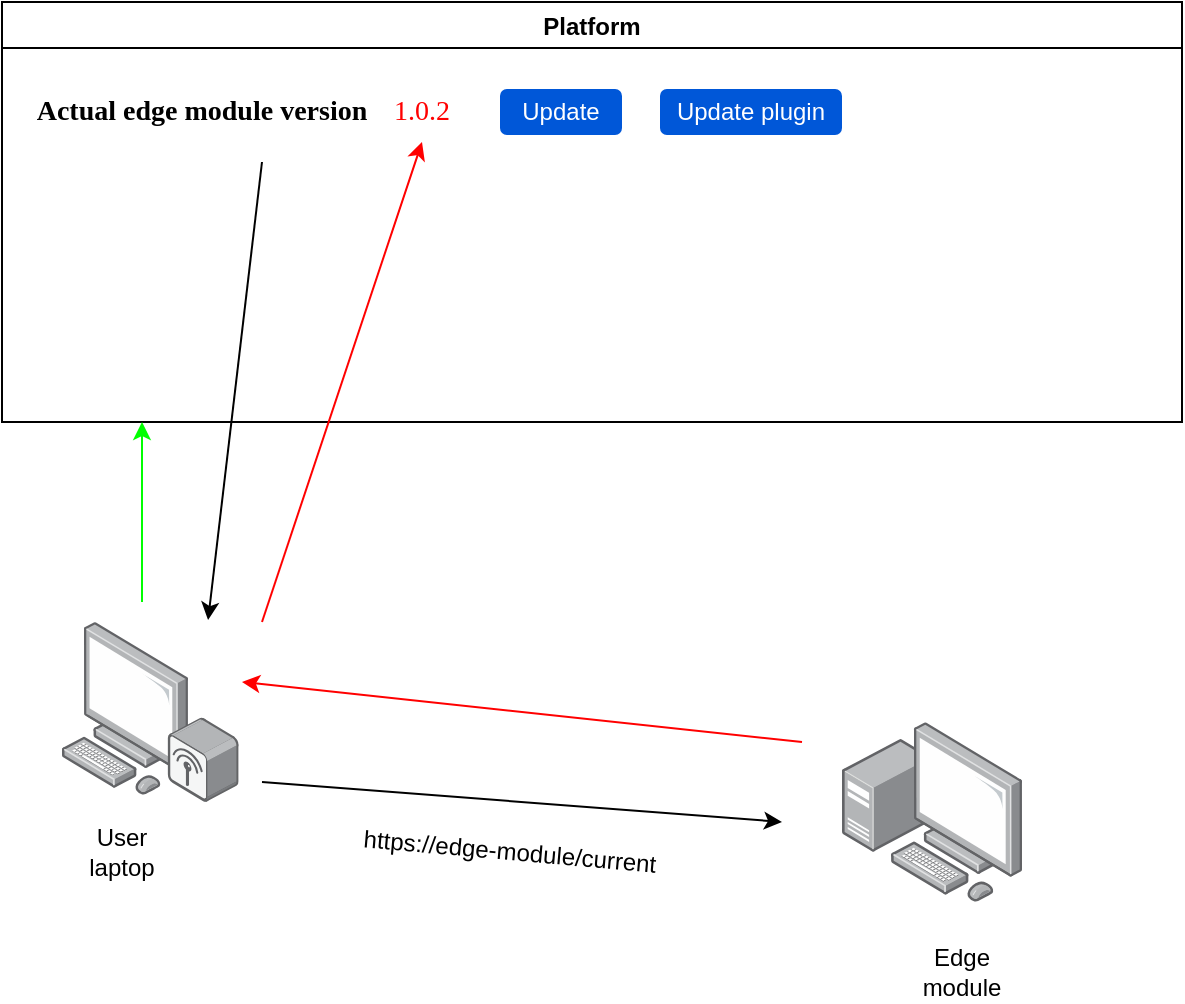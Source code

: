 <mxfile version="23.0.2" type="device" pages="4">
  <diagram name="Current" id="N0ejmbKmr9tKSVpGbkYn">
    <mxGraphModel dx="1434" dy="844" grid="1" gridSize="10" guides="1" tooltips="1" connect="1" arrows="1" fold="1" page="1" pageScale="1" pageWidth="827" pageHeight="1169" math="0" shadow="0">
      <root>
        <mxCell id="0" />
        <mxCell id="1" parent="0" />
        <mxCell id="FmiuR0aUevo5eEmyA2Dj-1" value="Platform" style="swimlane;" parent="1" vertex="1">
          <mxGeometry x="50" y="50" width="590" height="210" as="geometry" />
        </mxCell>
        <mxCell id="FmiuR0aUevo5eEmyA2Dj-3" value="&lt;font style=&quot;font-size: 14px;&quot; face=&quot;Times New Roman&quot;&gt;&lt;b&gt;Actual edge module version&lt;/b&gt;&lt;/font&gt;" style="text;html=1;strokeColor=none;fillColor=none;align=center;verticalAlign=middle;whiteSpace=wrap;rounded=0;" parent="FmiuR0aUevo5eEmyA2Dj-1" vertex="1">
          <mxGeometry x="10" y="40" width="180" height="30" as="geometry" />
        </mxCell>
        <mxCell id="FmiuR0aUevo5eEmyA2Dj-4" value="&lt;font color=&quot;#ff0000&quot; face=&quot;Times New Roman&quot; style=&quot;font-size: 14px;&quot;&gt;1.0.2&lt;/font&gt;" style="text;html=1;strokeColor=none;fillColor=none;align=center;verticalAlign=middle;whiteSpace=wrap;rounded=0;" parent="FmiuR0aUevo5eEmyA2Dj-1" vertex="1">
          <mxGeometry x="180" y="40" width="60" height="30" as="geometry" />
        </mxCell>
        <mxCell id="IVaixgnmeH6Vu6zaEPgB-2" value="Update" style="rounded=1;fillColor=#0057D8;strokeColor=none;html=1;whiteSpace=wrap;fontColor=#ffffff;align=center;verticalAlign=middle;fontStyle=0;fontSize=12;sketch=0;" parent="FmiuR0aUevo5eEmyA2Dj-1" vertex="1">
          <mxGeometry x="249" y="43.5" width="61" height="23" as="geometry" />
        </mxCell>
        <mxCell id="FmiuR0aUevo5eEmyA2Dj-5" value="" style="image;points=[];aspect=fixed;html=1;align=center;shadow=0;dashed=0;image=img/lib/allied_telesis/computer_and_terminals/Personal_Computer_Wireless.svg;" parent="1" vertex="1">
          <mxGeometry x="80" y="360" width="88.32" height="90" as="geometry" />
        </mxCell>
        <mxCell id="FmiuR0aUevo5eEmyA2Dj-6" value="User laptop" style="text;html=1;strokeColor=none;fillColor=none;align=center;verticalAlign=middle;whiteSpace=wrap;rounded=0;" parent="1" vertex="1">
          <mxGeometry x="80" y="460" width="60" height="30" as="geometry" />
        </mxCell>
        <mxCell id="FmiuR0aUevo5eEmyA2Dj-7" value="" style="endArrow=classic;html=1;rounded=0;strokeColor=#00FF00;" parent="1" edge="1">
          <mxGeometry width="50" height="50" relative="1" as="geometry">
            <mxPoint x="120" y="350" as="sourcePoint" />
            <mxPoint x="120" y="260" as="targetPoint" />
          </mxGeometry>
        </mxCell>
        <mxCell id="FmiuR0aUevo5eEmyA2Dj-8" value="" style="endArrow=classic;html=1;rounded=0;entryX=0.827;entryY=-0.011;entryDx=0;entryDy=0;entryPerimeter=0;fillColor=#FF0000;strokeColor=#000000;" parent="1" target="FmiuR0aUevo5eEmyA2Dj-5" edge="1">
          <mxGeometry width="50" height="50" relative="1" as="geometry">
            <mxPoint x="180" y="130" as="sourcePoint" />
            <mxPoint x="170" y="390" as="targetPoint" />
          </mxGeometry>
        </mxCell>
        <mxCell id="FmiuR0aUevo5eEmyA2Dj-9" value="" style="endArrow=classic;html=1;rounded=0;" parent="1" edge="1">
          <mxGeometry width="50" height="50" relative="1" as="geometry">
            <mxPoint x="180" y="440" as="sourcePoint" />
            <mxPoint x="440" y="460" as="targetPoint" />
          </mxGeometry>
        </mxCell>
        <mxCell id="FmiuR0aUevo5eEmyA2Dj-10" value="" style="image;points=[];aspect=fixed;html=1;align=center;shadow=0;dashed=0;image=img/lib/allied_telesis/computer_and_terminals/Personal_Computer_with_Server.svg;" parent="1" vertex="1">
          <mxGeometry x="470" y="410" width="90" height="90" as="geometry" />
        </mxCell>
        <mxCell id="FmiuR0aUevo5eEmyA2Dj-11" value="Edge module" style="text;html=1;strokeColor=none;fillColor=none;align=center;verticalAlign=middle;whiteSpace=wrap;rounded=0;" parent="1" vertex="1">
          <mxGeometry x="500" y="520" width="60" height="30" as="geometry" />
        </mxCell>
        <mxCell id="FmiuR0aUevo5eEmyA2Dj-12" value="" style="endArrow=classic;html=1;rounded=0;strokeColor=#FF0000;" parent="1" edge="1">
          <mxGeometry width="50" height="50" relative="1" as="geometry">
            <mxPoint x="450" y="420" as="sourcePoint" />
            <mxPoint x="170" y="390" as="targetPoint" />
          </mxGeometry>
        </mxCell>
        <mxCell id="FmiuR0aUevo5eEmyA2Dj-14" value="" style="endArrow=classic;html=1;rounded=0;entryX=0.5;entryY=1;entryDx=0;entryDy=0;strokeColor=#FF0000;" parent="1" target="FmiuR0aUevo5eEmyA2Dj-4" edge="1">
          <mxGeometry width="50" height="50" relative="1" as="geometry">
            <mxPoint x="180" y="360" as="sourcePoint" />
            <mxPoint x="230" y="310" as="targetPoint" />
          </mxGeometry>
        </mxCell>
        <mxCell id="FmiuR0aUevo5eEmyA2Dj-16" value="https://edge-module/current" style="text;html=1;strokeColor=none;fillColor=none;align=center;verticalAlign=middle;whiteSpace=wrap;rounded=0;rotation=5;" parent="1" vertex="1">
          <mxGeometry x="194" y="460" width="220" height="30" as="geometry" />
        </mxCell>
        <mxCell id="IVaixgnmeH6Vu6zaEPgB-1" value="Update plugin" style="rounded=1;fillColor=#0057D8;strokeColor=none;html=1;whiteSpace=wrap;fontColor=#ffffff;align=center;verticalAlign=middle;fontStyle=0;fontSize=12;sketch=0;" parent="1" vertex="1">
          <mxGeometry x="379" y="93.5" width="91" height="23" as="geometry" />
        </mxCell>
      </root>
    </mxGraphModel>
  </diagram>
  <diagram id="kPMm9D3qRm_3Ly8L5bvw" name="Update module">
    <mxGraphModel dx="1434" dy="878" grid="1" gridSize="10" guides="1" tooltips="1" connect="1" arrows="1" fold="1" page="1" pageScale="1" pageWidth="827" pageHeight="1169" math="0" shadow="0">
      <root>
        <mxCell id="0" />
        <mxCell id="1" parent="0" />
        <mxCell id="z9anLcdXG8-NbUGlv-f6-1" value="Platform" style="swimlane;" vertex="1" parent="1">
          <mxGeometry x="50" y="50" width="590" height="210" as="geometry" />
        </mxCell>
        <mxCell id="z9anLcdXG8-NbUGlv-f6-2" value="&lt;font style=&quot;font-size: 14px;&quot; face=&quot;Times New Roman&quot;&gt;&lt;b&gt;Actual edge module version&lt;/b&gt;&lt;/font&gt;" style="text;html=1;strokeColor=none;fillColor=none;align=center;verticalAlign=middle;whiteSpace=wrap;rounded=0;" vertex="1" parent="z9anLcdXG8-NbUGlv-f6-1">
          <mxGeometry x="10" y="40" width="180" height="30" as="geometry" />
        </mxCell>
        <mxCell id="z9anLcdXG8-NbUGlv-f6-3" value="&lt;font color=&quot;#ff0000&quot; face=&quot;Times New Roman&quot; style=&quot;font-size: 14px;&quot;&gt;1.0.2&lt;/font&gt;" style="text;html=1;strokeColor=none;fillColor=none;align=center;verticalAlign=middle;whiteSpace=wrap;rounded=0;" vertex="1" parent="z9anLcdXG8-NbUGlv-f6-1">
          <mxGeometry x="180" y="40" width="60" height="30" as="geometry" />
        </mxCell>
        <mxCell id="z9anLcdXG8-NbUGlv-f6-14" value="Update" style="rounded=1;fillColor=#0057D8;strokeColor=none;html=1;whiteSpace=wrap;fontColor=#ffffff;align=center;verticalAlign=middle;fontStyle=0;fontSize=12;sketch=0;" vertex="1" parent="z9anLcdXG8-NbUGlv-f6-1">
          <mxGeometry x="240" y="43.5" width="70" height="23" as="geometry" />
        </mxCell>
        <mxCell id="z9anLcdXG8-NbUGlv-f6-41" value="" style="endArrow=classic;html=1;rounded=0;" edge="1" parent="z9anLcdXG8-NbUGlv-f6-1">
          <mxGeometry width="50" height="50" relative="1" as="geometry">
            <mxPoint x="290" y="80" as="sourcePoint" />
            <mxPoint x="130" y="270" as="targetPoint" />
          </mxGeometry>
        </mxCell>
        <mxCell id="z9anLcdXG8-NbUGlv-f6-4" value="" style="image;points=[];aspect=fixed;html=1;align=center;shadow=0;dashed=0;image=img/lib/allied_telesis/computer_and_terminals/Personal_Computer_Wireless.svg;" vertex="1" parent="1">
          <mxGeometry x="90.84" y="801" width="88.32" height="90" as="geometry" />
        </mxCell>
        <mxCell id="z9anLcdXG8-NbUGlv-f6-5" value="User laptop" style="text;html=1;strokeColor=none;fillColor=none;align=center;verticalAlign=middle;whiteSpace=wrap;rounded=0;" vertex="1" parent="1">
          <mxGeometry x="105" y="911" width="60" height="30" as="geometry" />
        </mxCell>
        <mxCell id="z9anLcdXG8-NbUGlv-f6-9" value="" style="image;points=[];aspect=fixed;html=1;align=center;shadow=0;dashed=0;image=img/lib/allied_telesis/computer_and_terminals/Personal_Computer_with_Server.svg;" vertex="1" parent="1">
          <mxGeometry x="495" y="801" width="90" height="90" as="geometry" />
        </mxCell>
        <mxCell id="z9anLcdXG8-NbUGlv-f6-10" value="Edge module" style="text;html=1;strokeColor=none;fillColor=none;align=center;verticalAlign=middle;whiteSpace=wrap;rounded=0;" vertex="1" parent="1">
          <mxGeometry x="525" y="911" width="60" height="30" as="geometry" />
        </mxCell>
        <mxCell id="z9anLcdXG8-NbUGlv-f6-15" value="Platform" style="swimlane;" vertex="1" parent="1">
          <mxGeometry x="50" y="501" width="590" height="210" as="geometry" />
        </mxCell>
        <mxCell id="z9anLcdXG8-NbUGlv-f6-16" value="&lt;font style=&quot;font-size: 14px;&quot; face=&quot;Times New Roman&quot;&gt;&lt;b&gt;Actual edge module version&lt;/b&gt;&lt;/font&gt;" style="text;html=1;strokeColor=none;fillColor=none;align=center;verticalAlign=middle;whiteSpace=wrap;rounded=0;" vertex="1" parent="z9anLcdXG8-NbUGlv-f6-15">
          <mxGeometry x="10" y="40" width="180" height="30" as="geometry" />
        </mxCell>
        <mxCell id="z9anLcdXG8-NbUGlv-f6-17" value="&lt;font color=&quot;#ff0000&quot; face=&quot;Times New Roman&quot; style=&quot;font-size: 14px;&quot;&gt;1.0.2&lt;/font&gt;" style="text;html=1;strokeColor=none;fillColor=none;align=center;verticalAlign=middle;whiteSpace=wrap;rounded=0;" vertex="1" parent="z9anLcdXG8-NbUGlv-f6-15">
          <mxGeometry x="180" y="40" width="60" height="30" as="geometry" />
        </mxCell>
        <mxCell id="z9anLcdXG8-NbUGlv-f6-18" value="Update" style="rounded=1;fillColor=#5D9AD8;strokeColor=none;html=1;whiteSpace=wrap;fontColor=#ffffff;align=center;verticalAlign=middle;fontStyle=0;fontSize=12;sketch=0;" vertex="1" parent="z9anLcdXG8-NbUGlv-f6-15">
          <mxGeometry x="240" y="43.5" width="70" height="23" as="geometry" />
        </mxCell>
        <mxCell id="z9anLcdXG8-NbUGlv-f6-27" value="" style="html=1;shadow=0;dashed=0;shape=mxgraph.bootstrap.rrect;rSize=5;fillColor=#ffffff;strokeColor=#999999;" vertex="1" parent="z9anLcdXG8-NbUGlv-f6-15">
          <mxGeometry x="240" y="66.5" width="140" height="100" as="geometry" />
        </mxCell>
        <mxCell id="z9anLcdXG8-NbUGlv-f6-28" value="Latest (1.0.3)" style="fillColor=#0085FC;strokeColor=none;align=left;spacing=20;fontSize=14;fontColor=#ffffff;" vertex="1" parent="z9anLcdXG8-NbUGlv-f6-27">
          <mxGeometry width="140" height="30" relative="1" as="geometry">
            <mxPoint y="5" as="offset" />
          </mxGeometry>
        </mxCell>
        <mxCell id="z9anLcdXG8-NbUGlv-f6-29" value="1.0.2" style="fillColor=#FFFFFF;strokeColor=none;fontColor=#757E85;align=left;spacing=20;fontSize=14;sketch=0;" vertex="1" parent="z9anLcdXG8-NbUGlv-f6-27">
          <mxGeometry width="140" height="30" relative="1" as="geometry">
            <mxPoint y="35" as="offset" />
          </mxGeometry>
        </mxCell>
        <mxCell id="z9anLcdXG8-NbUGlv-f6-30" value="1.0.1" style="fillColor=none;strokeColor=none;align=left;spacing=20;fontSize=14;" vertex="1" parent="z9anLcdXG8-NbUGlv-f6-27">
          <mxGeometry width="140" height="30" relative="1" as="geometry">
            <mxPoint y="65" as="offset" />
          </mxGeometry>
        </mxCell>
        <mxCell id="pm7ADp41Jtylh09NEbMZ-2" value="Update plugin" style="rounded=1;fillColor=#0057D8;strokeColor=none;html=1;whiteSpace=wrap;fontColor=#ffffff;align=center;verticalAlign=middle;fontStyle=0;fontSize=12;sketch=0;" vertex="1" parent="z9anLcdXG8-NbUGlv-f6-15">
          <mxGeometry x="330" y="43.5" width="91" height="23" as="geometry" />
        </mxCell>
        <mxCell id="z9anLcdXG8-NbUGlv-f6-36" value="" style="image;points=[];aspect=fixed;html=1;align=center;shadow=0;dashed=0;image=img/lib/allied_telesis/computer_and_terminals/Personal_Computer_Wireless.svg;" vertex="1" parent="1">
          <mxGeometry x="80" y="300" width="88.32" height="90" as="geometry" />
        </mxCell>
        <mxCell id="z9anLcdXG8-NbUGlv-f6-37" value="User laptop" style="text;html=1;strokeColor=none;fillColor=none;align=center;verticalAlign=middle;whiteSpace=wrap;rounded=0;" vertex="1" parent="1">
          <mxGeometry x="94.16" y="410" width="60" height="30" as="geometry" />
        </mxCell>
        <mxCell id="z9anLcdXG8-NbUGlv-f6-38" value="" style="image;points=[];aspect=fixed;html=1;align=center;shadow=0;dashed=0;image=img/lib/allied_telesis/computer_and_terminals/Personal_Computer_with_Server.svg;" vertex="1" parent="1">
          <mxGeometry x="484.16" y="300" width="90" height="90" as="geometry" />
        </mxCell>
        <mxCell id="z9anLcdXG8-NbUGlv-f6-39" value="Edge module" style="text;html=1;strokeColor=none;fillColor=none;align=center;verticalAlign=middle;whiteSpace=wrap;rounded=0;" vertex="1" parent="1">
          <mxGeometry x="514.16" y="410" width="60" height="30" as="geometry" />
        </mxCell>
        <mxCell id="z9anLcdXG8-NbUGlv-f6-40" value="" style="endArrow=classic;html=1;rounded=0;" edge="1" parent="1">
          <mxGeometry width="50" height="50" relative="1" as="geometry">
            <mxPoint x="168.32" y="300" as="sourcePoint" />
            <mxPoint x="310" y="120" as="targetPoint" />
          </mxGeometry>
        </mxCell>
        <mxCell id="z9anLcdXG8-NbUGlv-f6-42" value="" style="endArrow=classic;html=1;rounded=0;" edge="1" parent="1">
          <mxGeometry width="50" height="50" relative="1" as="geometry">
            <mxPoint x="179.16" y="340" as="sourcePoint" />
            <mxPoint x="469.16" y="340" as="targetPoint" />
          </mxGeometry>
        </mxCell>
        <mxCell id="EQMPFcR7eUZTkTrIln8r-1" value="https://edge-module/listversions" style="text;html=1;strokeColor=none;fillColor=none;align=center;verticalAlign=middle;whiteSpace=wrap;rounded=0;rotation=0;" vertex="1" parent="1">
          <mxGeometry x="235" y="310" width="220" height="30" as="geometry" />
        </mxCell>
        <mxCell id="EQMPFcR7eUZTkTrIln8r-2" value="" style="endArrow=classic;html=1;rounded=0;strokeColor=#0000FF;" edge="1" parent="1">
          <mxGeometry width="50" height="50" relative="1" as="geometry">
            <mxPoint x="470" y="370" as="sourcePoint" />
            <mxPoint x="185" y="370" as="targetPoint" />
          </mxGeometry>
        </mxCell>
        <mxCell id="EQMPFcR7eUZTkTrIln8r-3" value="" style="endArrow=classic;html=1;rounded=0;strokeColor=#0000FF;entryX=0;entryY=1;entryDx=0;entryDy=0;" edge="1" parent="1" target="z9anLcdXG8-NbUGlv-f6-18">
          <mxGeometry width="50" height="50" relative="1" as="geometry">
            <mxPoint x="180" y="400" as="sourcePoint" />
            <mxPoint x="380" y="550" as="targetPoint" />
          </mxGeometry>
        </mxCell>
        <mxCell id="EQMPFcR7eUZTkTrIln8r-4" value="" style="endArrow=classic;html=1;rounded=0;entryX=0;entryY=0.5;entryDx=0;entryDy=0;" edge="1" parent="1" target="z9anLcdXG8-NbUGlv-f6-28">
          <mxGeometry width="50" height="50" relative="1" as="geometry">
            <mxPoint x="140" y="800" as="sourcePoint" />
            <mxPoint x="440" y="630" as="targetPoint" />
          </mxGeometry>
        </mxCell>
        <mxCell id="EQMPFcR7eUZTkTrIln8r-5" value="" style="endArrow=classic;html=1;rounded=0;" edge="1" parent="1" target="z9anLcdXG8-NbUGlv-f6-4">
          <mxGeometry width="50" height="50" relative="1" as="geometry">
            <mxPoint x="280" y="630" as="sourcePoint" />
            <mxPoint x="440" y="630" as="targetPoint" />
          </mxGeometry>
        </mxCell>
        <mxCell id="EQMPFcR7eUZTkTrIln8r-6" value="" style="endArrow=classic;html=1;rounded=0;" edge="1" parent="1">
          <mxGeometry width="50" height="50" relative="1" as="geometry">
            <mxPoint x="193.32" y="845.5" as="sourcePoint" />
            <mxPoint x="483.32" y="845.5" as="targetPoint" />
          </mxGeometry>
        </mxCell>
        <mxCell id="EQMPFcR7eUZTkTrIln8r-7" value="https://edge-module/update" style="text;html=1;strokeColor=none;fillColor=none;align=center;verticalAlign=middle;whiteSpace=wrap;rounded=0;rotation=0;" vertex="1" parent="1">
          <mxGeometry x="235" y="815.5" width="220" height="30" as="geometry" />
        </mxCell>
        <mxCell id="EQMPFcR7eUZTkTrIln8r-9" value="" style="endArrow=classic;html=1;rounded=0;" edge="1" parent="1">
          <mxGeometry width="50" height="50" relative="1" as="geometry">
            <mxPoint x="200" y="871" as="sourcePoint" />
            <mxPoint x="480" y="871" as="targetPoint" />
          </mxGeometry>
        </mxCell>
        <mxCell id="EQMPFcR7eUZTkTrIln8r-10" value="https://edge-module/update/1.0.1" style="text;html=1;strokeColor=none;fillColor=none;align=center;verticalAlign=middle;whiteSpace=wrap;rounded=0;rotation=0;" vertex="1" parent="1">
          <mxGeometry x="234" y="881" width="220" height="30" as="geometry" />
        </mxCell>
        <mxCell id="pm7ADp41Jtylh09NEbMZ-1" value="Update plugin" style="rounded=1;fillColor=#0057D8;strokeColor=none;html=1;whiteSpace=wrap;fontColor=#ffffff;align=center;verticalAlign=middle;fontStyle=0;fontSize=12;sketch=0;" vertex="1" parent="1">
          <mxGeometry x="379" y="93.5" width="91" height="23" as="geometry" />
        </mxCell>
      </root>
    </mxGraphModel>
  </diagram>
  <diagram name="Update plugin" id="zY9JcfXJQpHsqkgmuRJ3">
    <mxGraphModel dx="1434" dy="878" grid="1" gridSize="10" guides="1" tooltips="1" connect="1" arrows="1" fold="1" page="1" pageScale="1" pageWidth="827" pageHeight="1169" math="0" shadow="0">
      <root>
        <mxCell id="-j5uNoU2B_lZleQ7sITj-0" />
        <mxCell id="-j5uNoU2B_lZleQ7sITj-1" parent="-j5uNoU2B_lZleQ7sITj-0" />
        <mxCell id="-j5uNoU2B_lZleQ7sITj-2" value="Platform" style="swimlane;" vertex="1" parent="-j5uNoU2B_lZleQ7sITj-1">
          <mxGeometry x="50" y="50" width="590" height="210" as="geometry" />
        </mxCell>
        <mxCell id="-j5uNoU2B_lZleQ7sITj-3" value="&lt;font style=&quot;font-size: 14px;&quot; face=&quot;Times New Roman&quot;&gt;&lt;b&gt;Actual edge module version&lt;/b&gt;&lt;/font&gt;" style="text;html=1;strokeColor=none;fillColor=none;align=center;verticalAlign=middle;whiteSpace=wrap;rounded=0;" vertex="1" parent="-j5uNoU2B_lZleQ7sITj-2">
          <mxGeometry x="10" y="40" width="180" height="30" as="geometry" />
        </mxCell>
        <mxCell id="-j5uNoU2B_lZleQ7sITj-4" value="&lt;font color=&quot;#ff0000&quot; face=&quot;Times New Roman&quot; style=&quot;font-size: 14px;&quot;&gt;1.0.2&lt;/font&gt;" style="text;html=1;strokeColor=none;fillColor=none;align=center;verticalAlign=middle;whiteSpace=wrap;rounded=0;" vertex="1" parent="-j5uNoU2B_lZleQ7sITj-2">
          <mxGeometry x="180" y="40" width="60" height="30" as="geometry" />
        </mxCell>
        <mxCell id="-j5uNoU2B_lZleQ7sITj-5" value="Update" style="rounded=1;fillColor=#0057D8;strokeColor=none;html=1;whiteSpace=wrap;fontColor=#ffffff;align=center;verticalAlign=middle;fontStyle=0;fontSize=12;sketch=0;" vertex="1" parent="-j5uNoU2B_lZleQ7sITj-2">
          <mxGeometry x="240" y="43.5" width="70" height="23" as="geometry" />
        </mxCell>
        <mxCell id="-j5uNoU2B_lZleQ7sITj-6" value="" style="endArrow=classic;html=1;rounded=0;" edge="1" parent="-j5uNoU2B_lZleQ7sITj-2">
          <mxGeometry width="50" height="50" relative="1" as="geometry">
            <mxPoint x="390" y="80" as="sourcePoint" />
            <mxPoint x="130" y="270" as="targetPoint" />
          </mxGeometry>
        </mxCell>
        <mxCell id="_0PAUNvRuVWzBaWhgp6Y-0" value="Update plugin" style="rounded=1;fillColor=#0057D8;strokeColor=none;html=1;whiteSpace=wrap;fontColor=#ffffff;align=center;verticalAlign=middle;fontStyle=0;fontSize=12;sketch=0;" vertex="1" parent="-j5uNoU2B_lZleQ7sITj-2">
          <mxGeometry x="329" y="43.5" width="91" height="23" as="geometry" />
        </mxCell>
        <mxCell id="-j5uNoU2B_lZleQ7sITj-7" value="" style="image;points=[];aspect=fixed;html=1;align=center;shadow=0;dashed=0;image=img/lib/allied_telesis/computer_and_terminals/Personal_Computer_Wireless.svg;" vertex="1" parent="-j5uNoU2B_lZleQ7sITj-1">
          <mxGeometry x="90.84" y="801" width="88.32" height="90" as="geometry" />
        </mxCell>
        <mxCell id="-j5uNoU2B_lZleQ7sITj-8" value="User laptop" style="text;html=1;strokeColor=none;fillColor=none;align=center;verticalAlign=middle;whiteSpace=wrap;rounded=0;" vertex="1" parent="-j5uNoU2B_lZleQ7sITj-1">
          <mxGeometry x="105" y="911" width="60" height="30" as="geometry" />
        </mxCell>
        <mxCell id="-j5uNoU2B_lZleQ7sITj-9" value="" style="image;points=[];aspect=fixed;html=1;align=center;shadow=0;dashed=0;image=img/lib/allied_telesis/computer_and_terminals/Personal_Computer_with_Server.svg;" vertex="1" parent="-j5uNoU2B_lZleQ7sITj-1">
          <mxGeometry x="495" y="801" width="90" height="90" as="geometry" />
        </mxCell>
        <mxCell id="-j5uNoU2B_lZleQ7sITj-10" value="Edge module" style="text;html=1;strokeColor=none;fillColor=none;align=center;verticalAlign=middle;whiteSpace=wrap;rounded=0;" vertex="1" parent="-j5uNoU2B_lZleQ7sITj-1">
          <mxGeometry x="525" y="911" width="60" height="30" as="geometry" />
        </mxCell>
        <mxCell id="-j5uNoU2B_lZleQ7sITj-11" value="Platform" style="swimlane;" vertex="1" parent="-j5uNoU2B_lZleQ7sITj-1">
          <mxGeometry x="50" y="501" width="590" height="210" as="geometry" />
        </mxCell>
        <mxCell id="-j5uNoU2B_lZleQ7sITj-12" value="&lt;font style=&quot;font-size: 14px;&quot; face=&quot;Times New Roman&quot;&gt;&lt;b&gt;Actual edge module version&lt;/b&gt;&lt;/font&gt;" style="text;html=1;strokeColor=none;fillColor=none;align=center;verticalAlign=middle;whiteSpace=wrap;rounded=0;" vertex="1" parent="-j5uNoU2B_lZleQ7sITj-11">
          <mxGeometry x="10" y="40" width="180" height="30" as="geometry" />
        </mxCell>
        <mxCell id="-j5uNoU2B_lZleQ7sITj-13" value="&lt;font color=&quot;#ff0000&quot; face=&quot;Times New Roman&quot; style=&quot;font-size: 14px;&quot;&gt;1.0.2&lt;/font&gt;" style="text;html=1;strokeColor=none;fillColor=none;align=center;verticalAlign=middle;whiteSpace=wrap;rounded=0;" vertex="1" parent="-j5uNoU2B_lZleQ7sITj-11">
          <mxGeometry x="180" y="40" width="60" height="30" as="geometry" />
        </mxCell>
        <mxCell id="-j5uNoU2B_lZleQ7sITj-14" value="Update" style="rounded=1;fillColor=#0057D8;strokeColor=none;html=1;whiteSpace=wrap;fontColor=#ffffff;align=center;verticalAlign=middle;fontStyle=0;fontSize=12;sketch=0;" vertex="1" parent="-j5uNoU2B_lZleQ7sITj-11">
          <mxGeometry x="240" y="43.5" width="70" height="23" as="geometry" />
        </mxCell>
        <mxCell id="-j5uNoU2B_lZleQ7sITj-15" value="" style="html=1;shadow=0;dashed=0;shape=mxgraph.bootstrap.rrect;rSize=5;fillColor=#ffffff;strokeColor=#999999;" vertex="1" parent="-j5uNoU2B_lZleQ7sITj-11">
          <mxGeometry x="322" y="66.5" width="140" height="100" as="geometry" />
        </mxCell>
        <mxCell id="-j5uNoU2B_lZleQ7sITj-16" value="Test plugin" style="fillColor=#0085FC;strokeColor=none;align=left;spacing=20;fontSize=14;fontColor=#ffffff;" vertex="1" parent="-j5uNoU2B_lZleQ7sITj-15">
          <mxGeometry width="140" height="30" relative="1" as="geometry">
            <mxPoint y="5" as="offset" />
          </mxGeometry>
        </mxCell>
        <mxCell id="-j5uNoU2B_lZleQ7sITj-18" value="EDF plugin" style="fillColor=none;strokeColor=none;align=left;spacing=20;fontSize=14;" vertex="1" parent="-j5uNoU2B_lZleQ7sITj-15">
          <mxGeometry width="140" height="30" relative="1" as="geometry">
            <mxPoint y="65" as="offset" />
          </mxGeometry>
        </mxCell>
        <mxCell id="ytBiUZ0hHsX5z8XTCSbQ-1" value="MRI plugin" style="fillColor=none;strokeColor=none;align=left;spacing=20;fontSize=14;" vertex="1" parent="-j5uNoU2B_lZleQ7sITj-15">
          <mxGeometry y="35" width="140" height="30" as="geometry" />
        </mxCell>
        <mxCell id="ytBiUZ0hHsX5z8XTCSbQ-0" value="Update plugin" style="rounded=1;fillColor=#5D9AD8;strokeColor=none;html=1;whiteSpace=wrap;fontColor=#ffffff;align=center;verticalAlign=middle;fontStyle=0;fontSize=12;sketch=0;" vertex="1" parent="-j5uNoU2B_lZleQ7sITj-11">
          <mxGeometry x="320" y="43.5" width="91" height="23" as="geometry" />
        </mxCell>
        <mxCell id="-j5uNoU2B_lZleQ7sITj-19" value="" style="image;points=[];aspect=fixed;html=1;align=center;shadow=0;dashed=0;image=img/lib/allied_telesis/computer_and_terminals/Personal_Computer_Wireless.svg;" vertex="1" parent="-j5uNoU2B_lZleQ7sITj-1">
          <mxGeometry x="80" y="300" width="88.32" height="90" as="geometry" />
        </mxCell>
        <mxCell id="-j5uNoU2B_lZleQ7sITj-20" value="User laptop" style="text;html=1;strokeColor=none;fillColor=none;align=center;verticalAlign=middle;whiteSpace=wrap;rounded=0;" vertex="1" parent="-j5uNoU2B_lZleQ7sITj-1">
          <mxGeometry x="94.16" y="410" width="60" height="30" as="geometry" />
        </mxCell>
        <mxCell id="-j5uNoU2B_lZleQ7sITj-21" value="" style="image;points=[];aspect=fixed;html=1;align=center;shadow=0;dashed=0;image=img/lib/allied_telesis/computer_and_terminals/Personal_Computer_with_Server.svg;" vertex="1" parent="-j5uNoU2B_lZleQ7sITj-1">
          <mxGeometry x="484.16" y="300" width="90" height="90" as="geometry" />
        </mxCell>
        <mxCell id="-j5uNoU2B_lZleQ7sITj-22" value="Edge module" style="text;html=1;strokeColor=none;fillColor=none;align=center;verticalAlign=middle;whiteSpace=wrap;rounded=0;" vertex="1" parent="-j5uNoU2B_lZleQ7sITj-1">
          <mxGeometry x="514.16" y="410" width="60" height="30" as="geometry" />
        </mxCell>
        <mxCell id="-j5uNoU2B_lZleQ7sITj-23" value="" style="endArrow=classic;html=1;rounded=0;" edge="1" parent="-j5uNoU2B_lZleQ7sITj-1">
          <mxGeometry width="50" height="50" relative="1" as="geometry">
            <mxPoint x="168.32" y="300" as="sourcePoint" />
            <mxPoint x="400" y="130" as="targetPoint" />
          </mxGeometry>
        </mxCell>
        <mxCell id="-j5uNoU2B_lZleQ7sITj-24" value="" style="endArrow=classic;html=1;rounded=0;" edge="1" parent="-j5uNoU2B_lZleQ7sITj-1">
          <mxGeometry width="50" height="50" relative="1" as="geometry">
            <mxPoint x="179.16" y="340" as="sourcePoint" />
            <mxPoint x="469.16" y="340" as="targetPoint" />
          </mxGeometry>
        </mxCell>
        <mxCell id="-j5uNoU2B_lZleQ7sITj-25" value="https://edge-module/plugins" style="text;html=1;strokeColor=none;fillColor=none;align=center;verticalAlign=middle;whiteSpace=wrap;rounded=0;rotation=0;" vertex="1" parent="-j5uNoU2B_lZleQ7sITj-1">
          <mxGeometry x="235" y="310" width="220" height="30" as="geometry" />
        </mxCell>
        <mxCell id="-j5uNoU2B_lZleQ7sITj-26" value="" style="endArrow=classic;html=1;rounded=0;strokeColor=#0000FF;" edge="1" parent="-j5uNoU2B_lZleQ7sITj-1">
          <mxGeometry width="50" height="50" relative="1" as="geometry">
            <mxPoint x="470" y="370" as="sourcePoint" />
            <mxPoint x="185" y="370" as="targetPoint" />
          </mxGeometry>
        </mxCell>
        <mxCell id="-j5uNoU2B_lZleQ7sITj-27" value="" style="endArrow=classic;html=1;rounded=0;strokeColor=#0000FF;entryX=0;entryY=0;entryDx=0;entryDy=0;" edge="1" parent="-j5uNoU2B_lZleQ7sITj-1" target="-j5uNoU2B_lZleQ7sITj-16">
          <mxGeometry width="50" height="50" relative="1" as="geometry">
            <mxPoint x="180" y="400" as="sourcePoint" />
            <mxPoint x="380" y="550" as="targetPoint" />
          </mxGeometry>
        </mxCell>
        <mxCell id="-j5uNoU2B_lZleQ7sITj-28" value="" style="endArrow=classic;html=1;rounded=0;entryX=0;entryY=0.5;entryDx=0;entryDy=0;" edge="1" parent="-j5uNoU2B_lZleQ7sITj-1" target="-j5uNoU2B_lZleQ7sITj-16">
          <mxGeometry width="50" height="50" relative="1" as="geometry">
            <mxPoint x="140" y="800" as="sourcePoint" />
            <mxPoint x="440" y="630" as="targetPoint" />
          </mxGeometry>
        </mxCell>
        <mxCell id="-j5uNoU2B_lZleQ7sITj-29" value="" style="endArrow=classic;html=1;rounded=0;" edge="1" parent="-j5uNoU2B_lZleQ7sITj-1" target="-j5uNoU2B_lZleQ7sITj-7">
          <mxGeometry width="50" height="50" relative="1" as="geometry">
            <mxPoint x="350" y="670" as="sourcePoint" />
            <mxPoint x="440" y="630" as="targetPoint" />
          </mxGeometry>
        </mxCell>
        <mxCell id="-j5uNoU2B_lZleQ7sITj-30" value="" style="endArrow=classic;html=1;rounded=0;" edge="1" parent="-j5uNoU2B_lZleQ7sITj-1">
          <mxGeometry width="50" height="50" relative="1" as="geometry">
            <mxPoint x="193.32" y="845.5" as="sourcePoint" />
            <mxPoint x="483.32" y="845.5" as="targetPoint" />
          </mxGeometry>
        </mxCell>
        <mxCell id="-j5uNoU2B_lZleQ7sITj-31" value="https://edge-module/updateplugin/testplugin" style="text;html=1;strokeColor=none;fillColor=none;align=center;verticalAlign=middle;whiteSpace=wrap;rounded=0;rotation=0;" vertex="1" parent="-j5uNoU2B_lZleQ7sITj-1">
          <mxGeometry x="235" y="815.5" width="235" height="30" as="geometry" />
        </mxCell>
      </root>
    </mxGraphModel>
  </diagram>
  <diagram id="-DKhF2ob3WNv7TcGlJHd" name="Pagina-4">
    <mxGraphModel dx="2261" dy="844" grid="1" gridSize="10" guides="1" tooltips="1" connect="1" arrows="1" fold="1" page="1" pageScale="1" pageWidth="827" pageHeight="1169" math="0" shadow="0">
      <root>
        <mxCell id="0" />
        <mxCell id="1" parent="0" />
        <mxCell id="SXAzHjsnaT3QSdxms3eh-39" style="edgeStyle=orthogonalEdgeStyle;rounded=0;orthogonalLoop=1;jettySize=auto;html=1;exitX=0.5;exitY=1;exitDx=0;exitDy=0;" parent="1" source="SXAzHjsnaT3QSdxms3eh-1" target="SXAzHjsnaT3QSdxms3eh-38" edge="1">
          <mxGeometry relative="1" as="geometry" />
        </mxCell>
        <mxCell id="SXAzHjsnaT3QSdxms3eh-42" style="edgeStyle=orthogonalEdgeStyle;rounded=0;orthogonalLoop=1;jettySize=auto;html=1;exitX=1;exitY=0.5;exitDx=0;exitDy=0;entryX=0.5;entryY=0;entryDx=0;entryDy=0;" parent="1" source="SXAzHjsnaT3QSdxms3eh-1" target="SXAzHjsnaT3QSdxms3eh-41" edge="1">
          <mxGeometry relative="1" as="geometry" />
        </mxCell>
        <mxCell id="SXAzHjsnaT3QSdxms3eh-1" value="Platform simulator" style="rounded=0;whiteSpace=wrap;html=1;" parent="1" vertex="1">
          <mxGeometry x="270" y="110" width="186" height="60" as="geometry" />
        </mxCell>
        <mxCell id="SXAzHjsnaT3QSdxms3eh-2" value="User A" style="shape=umlActor;verticalLabelPosition=bottom;verticalAlign=top;html=1;outlineConnect=0;" parent="1" vertex="1">
          <mxGeometry x="240" y="18" width="30" height="60" as="geometry" />
        </mxCell>
        <mxCell id="SXAzHjsnaT3QSdxms3eh-3" value="User B" style="shape=umlActor;verticalLabelPosition=bottom;verticalAlign=top;html=1;outlineConnect=0;" parent="1" vertex="1">
          <mxGeometry x="446" y="18" width="30" height="60" as="geometry" />
        </mxCell>
        <mxCell id="SXAzHjsnaT3QSdxms3eh-52" style="edgeStyle=orthogonalEdgeStyle;rounded=0;orthogonalLoop=1;jettySize=auto;html=1;exitX=1;exitY=0.5;exitDx=0;exitDy=0;entryX=0.5;entryY=1;entryDx=0;entryDy=0;dashed=1;" parent="1" source="SXAzHjsnaT3QSdxms3eh-5" target="SXAzHjsnaT3QSdxms3eh-41" edge="1">
          <mxGeometry relative="1" as="geometry" />
        </mxCell>
        <mxCell id="SXAzHjsnaT3QSdxms3eh-5" value="Trino" style="rounded=0;whiteSpace=wrap;html=1;" parent="1" vertex="1">
          <mxGeometry x="220" y="260" width="290" height="60" as="geometry" />
        </mxCell>
        <mxCell id="SXAzHjsnaT3QSdxms3eh-36" style="edgeStyle=orthogonalEdgeStyle;rounded=0;orthogonalLoop=1;jettySize=auto;html=1;exitX=0.5;exitY=1;exitDx=0;exitDy=0;" parent="1" source="SXAzHjsnaT3QSdxms3eh-6" target="SXAzHjsnaT3QSdxms3eh-34" edge="1">
          <mxGeometry relative="1" as="geometry">
            <mxPoint x="180" y="300" as="targetPoint" />
            <Array as="points">
              <mxPoint x="80" y="290" />
            </Array>
          </mxGeometry>
        </mxCell>
        <mxCell id="SXAzHjsnaT3QSdxms3eh-6" value="Edge module" style="rounded=0;whiteSpace=wrap;html=1;" parent="1" vertex="1">
          <mxGeometry x="20" y="170" width="120" height="60" as="geometry" />
        </mxCell>
        <mxCell id="SXAzHjsnaT3QSdxms3eh-8" value="Table A" style="shape=table;startSize=30;container=1;collapsible=0;childLayout=tableLayout;strokeColor=default;fontSize=16;" parent="1" vertex="1">
          <mxGeometry x="220" y="340" width="70" height="70" as="geometry" />
        </mxCell>
        <mxCell id="SXAzHjsnaT3QSdxms3eh-9" value="" style="shape=tableRow;horizontal=0;startSize=0;swimlaneHead=0;swimlaneBody=0;strokeColor=inherit;top=0;left=0;bottom=0;right=0;collapsible=0;dropTarget=0;fillColor=none;points=[[0,0.5],[1,0.5]];portConstraint=eastwest;fontSize=16;" parent="SXAzHjsnaT3QSdxms3eh-8" vertex="1">
          <mxGeometry y="30" width="70" height="13" as="geometry" />
        </mxCell>
        <mxCell id="SXAzHjsnaT3QSdxms3eh-10" value="" style="shape=partialRectangle;html=1;whiteSpace=wrap;connectable=0;strokeColor=inherit;overflow=hidden;fillColor=none;top=0;left=0;bottom=0;right=0;pointerEvents=1;fontSize=16;" parent="SXAzHjsnaT3QSdxms3eh-9" vertex="1">
          <mxGeometry width="23" height="13" as="geometry">
            <mxRectangle width="23" height="13" as="alternateBounds" />
          </mxGeometry>
        </mxCell>
        <mxCell id="SXAzHjsnaT3QSdxms3eh-11" value="" style="shape=partialRectangle;html=1;whiteSpace=wrap;connectable=0;strokeColor=inherit;overflow=hidden;fillColor=none;top=0;left=0;bottom=0;right=0;pointerEvents=1;fontSize=16;" parent="SXAzHjsnaT3QSdxms3eh-9" vertex="1">
          <mxGeometry x="23" width="24" height="13" as="geometry">
            <mxRectangle width="24" height="13" as="alternateBounds" />
          </mxGeometry>
        </mxCell>
        <mxCell id="SXAzHjsnaT3QSdxms3eh-12" value="" style="shape=partialRectangle;html=1;whiteSpace=wrap;connectable=0;strokeColor=inherit;overflow=hidden;fillColor=none;top=0;left=0;bottom=0;right=0;pointerEvents=1;fontSize=16;" parent="SXAzHjsnaT3QSdxms3eh-9" vertex="1">
          <mxGeometry x="47" width="23" height="13" as="geometry">
            <mxRectangle width="23" height="13" as="alternateBounds" />
          </mxGeometry>
        </mxCell>
        <mxCell id="SXAzHjsnaT3QSdxms3eh-13" value="" style="shape=tableRow;horizontal=0;startSize=0;swimlaneHead=0;swimlaneBody=0;strokeColor=inherit;top=0;left=0;bottom=0;right=0;collapsible=0;dropTarget=0;fillColor=none;points=[[0,0.5],[1,0.5]];portConstraint=eastwest;fontSize=16;" parent="SXAzHjsnaT3QSdxms3eh-8" vertex="1">
          <mxGeometry y="43" width="70" height="14" as="geometry" />
        </mxCell>
        <mxCell id="SXAzHjsnaT3QSdxms3eh-14" value="" style="shape=partialRectangle;html=1;whiteSpace=wrap;connectable=0;strokeColor=inherit;overflow=hidden;fillColor=none;top=0;left=0;bottom=0;right=0;pointerEvents=1;fontSize=16;" parent="SXAzHjsnaT3QSdxms3eh-13" vertex="1">
          <mxGeometry width="23" height="14" as="geometry">
            <mxRectangle width="23" height="14" as="alternateBounds" />
          </mxGeometry>
        </mxCell>
        <mxCell id="SXAzHjsnaT3QSdxms3eh-15" value="" style="shape=partialRectangle;html=1;whiteSpace=wrap;connectable=0;strokeColor=inherit;overflow=hidden;fillColor=none;top=0;left=0;bottom=0;right=0;pointerEvents=1;fontSize=16;" parent="SXAzHjsnaT3QSdxms3eh-13" vertex="1">
          <mxGeometry x="23" width="24" height="14" as="geometry">
            <mxRectangle width="24" height="14" as="alternateBounds" />
          </mxGeometry>
        </mxCell>
        <mxCell id="SXAzHjsnaT3QSdxms3eh-16" value="" style="shape=partialRectangle;html=1;whiteSpace=wrap;connectable=0;strokeColor=inherit;overflow=hidden;fillColor=none;top=0;left=0;bottom=0;right=0;pointerEvents=1;fontSize=16;" parent="SXAzHjsnaT3QSdxms3eh-13" vertex="1">
          <mxGeometry x="47" width="23" height="14" as="geometry">
            <mxRectangle width="23" height="14" as="alternateBounds" />
          </mxGeometry>
        </mxCell>
        <mxCell id="SXAzHjsnaT3QSdxms3eh-17" value="" style="shape=tableRow;horizontal=0;startSize=0;swimlaneHead=0;swimlaneBody=0;strokeColor=inherit;top=0;left=0;bottom=0;right=0;collapsible=0;dropTarget=0;fillColor=none;points=[[0,0.5],[1,0.5]];portConstraint=eastwest;fontSize=16;" parent="SXAzHjsnaT3QSdxms3eh-8" vertex="1">
          <mxGeometry y="57" width="70" height="13" as="geometry" />
        </mxCell>
        <mxCell id="SXAzHjsnaT3QSdxms3eh-18" value="" style="shape=partialRectangle;html=1;whiteSpace=wrap;connectable=0;strokeColor=inherit;overflow=hidden;fillColor=none;top=0;left=0;bottom=0;right=0;pointerEvents=1;fontSize=16;" parent="SXAzHjsnaT3QSdxms3eh-17" vertex="1">
          <mxGeometry width="23" height="13" as="geometry">
            <mxRectangle width="23" height="13" as="alternateBounds" />
          </mxGeometry>
        </mxCell>
        <mxCell id="SXAzHjsnaT3QSdxms3eh-19" value="" style="shape=partialRectangle;html=1;whiteSpace=wrap;connectable=0;strokeColor=inherit;overflow=hidden;fillColor=none;top=0;left=0;bottom=0;right=0;pointerEvents=1;fontSize=16;" parent="SXAzHjsnaT3QSdxms3eh-17" vertex="1">
          <mxGeometry x="23" width="24" height="13" as="geometry">
            <mxRectangle width="24" height="13" as="alternateBounds" />
          </mxGeometry>
        </mxCell>
        <mxCell id="SXAzHjsnaT3QSdxms3eh-20" value="" style="shape=partialRectangle;html=1;whiteSpace=wrap;connectable=0;strokeColor=inherit;overflow=hidden;fillColor=none;top=0;left=0;bottom=0;right=0;pointerEvents=1;fontSize=16;" parent="SXAzHjsnaT3QSdxms3eh-17" vertex="1">
          <mxGeometry x="47" width="23" height="13" as="geometry">
            <mxRectangle width="23" height="13" as="alternateBounds" />
          </mxGeometry>
        </mxCell>
        <mxCell id="SXAzHjsnaT3QSdxms3eh-21" value="Table B" style="shape=table;startSize=30;container=1;collapsible=0;childLayout=tableLayout;strokeColor=default;fontSize=16;" parent="1" vertex="1">
          <mxGeometry x="436" y="340" width="70" height="70" as="geometry" />
        </mxCell>
        <mxCell id="SXAzHjsnaT3QSdxms3eh-22" value="" style="shape=tableRow;horizontal=0;startSize=0;swimlaneHead=0;swimlaneBody=0;strokeColor=inherit;top=0;left=0;bottom=0;right=0;collapsible=0;dropTarget=0;fillColor=none;points=[[0,0.5],[1,0.5]];portConstraint=eastwest;fontSize=16;" parent="SXAzHjsnaT3QSdxms3eh-21" vertex="1">
          <mxGeometry y="30" width="70" height="13" as="geometry" />
        </mxCell>
        <mxCell id="SXAzHjsnaT3QSdxms3eh-23" value="" style="shape=partialRectangle;html=1;whiteSpace=wrap;connectable=0;strokeColor=inherit;overflow=hidden;fillColor=none;top=0;left=0;bottom=0;right=0;pointerEvents=1;fontSize=16;" parent="SXAzHjsnaT3QSdxms3eh-22" vertex="1">
          <mxGeometry width="23" height="13" as="geometry">
            <mxRectangle width="23" height="13" as="alternateBounds" />
          </mxGeometry>
        </mxCell>
        <mxCell id="SXAzHjsnaT3QSdxms3eh-24" value="" style="shape=partialRectangle;html=1;whiteSpace=wrap;connectable=0;strokeColor=inherit;overflow=hidden;fillColor=none;top=0;left=0;bottom=0;right=0;pointerEvents=1;fontSize=16;" parent="SXAzHjsnaT3QSdxms3eh-22" vertex="1">
          <mxGeometry x="23" width="24" height="13" as="geometry">
            <mxRectangle width="24" height="13" as="alternateBounds" />
          </mxGeometry>
        </mxCell>
        <mxCell id="SXAzHjsnaT3QSdxms3eh-25" value="" style="shape=partialRectangle;html=1;whiteSpace=wrap;connectable=0;strokeColor=inherit;overflow=hidden;fillColor=none;top=0;left=0;bottom=0;right=0;pointerEvents=1;fontSize=16;" parent="SXAzHjsnaT3QSdxms3eh-22" vertex="1">
          <mxGeometry x="47" width="23" height="13" as="geometry">
            <mxRectangle width="23" height="13" as="alternateBounds" />
          </mxGeometry>
        </mxCell>
        <mxCell id="SXAzHjsnaT3QSdxms3eh-26" value="" style="shape=tableRow;horizontal=0;startSize=0;swimlaneHead=0;swimlaneBody=0;strokeColor=inherit;top=0;left=0;bottom=0;right=0;collapsible=0;dropTarget=0;fillColor=none;points=[[0,0.5],[1,0.5]];portConstraint=eastwest;fontSize=16;" parent="SXAzHjsnaT3QSdxms3eh-21" vertex="1">
          <mxGeometry y="43" width="70" height="14" as="geometry" />
        </mxCell>
        <mxCell id="SXAzHjsnaT3QSdxms3eh-27" value="" style="shape=partialRectangle;html=1;whiteSpace=wrap;connectable=0;strokeColor=inherit;overflow=hidden;fillColor=none;top=0;left=0;bottom=0;right=0;pointerEvents=1;fontSize=16;" parent="SXAzHjsnaT3QSdxms3eh-26" vertex="1">
          <mxGeometry width="23" height="14" as="geometry">
            <mxRectangle width="23" height="14" as="alternateBounds" />
          </mxGeometry>
        </mxCell>
        <mxCell id="SXAzHjsnaT3QSdxms3eh-28" value="" style="shape=partialRectangle;html=1;whiteSpace=wrap;connectable=0;strokeColor=inherit;overflow=hidden;fillColor=none;top=0;left=0;bottom=0;right=0;pointerEvents=1;fontSize=16;" parent="SXAzHjsnaT3QSdxms3eh-26" vertex="1">
          <mxGeometry x="23" width="24" height="14" as="geometry">
            <mxRectangle width="24" height="14" as="alternateBounds" />
          </mxGeometry>
        </mxCell>
        <mxCell id="SXAzHjsnaT3QSdxms3eh-29" value="" style="shape=partialRectangle;html=1;whiteSpace=wrap;connectable=0;strokeColor=inherit;overflow=hidden;fillColor=none;top=0;left=0;bottom=0;right=0;pointerEvents=1;fontSize=16;" parent="SXAzHjsnaT3QSdxms3eh-26" vertex="1">
          <mxGeometry x="47" width="23" height="14" as="geometry">
            <mxRectangle width="23" height="14" as="alternateBounds" />
          </mxGeometry>
        </mxCell>
        <mxCell id="SXAzHjsnaT3QSdxms3eh-30" value="" style="shape=tableRow;horizontal=0;startSize=0;swimlaneHead=0;swimlaneBody=0;strokeColor=inherit;top=0;left=0;bottom=0;right=0;collapsible=0;dropTarget=0;fillColor=none;points=[[0,0.5],[1,0.5]];portConstraint=eastwest;fontSize=16;" parent="SXAzHjsnaT3QSdxms3eh-21" vertex="1">
          <mxGeometry y="57" width="70" height="13" as="geometry" />
        </mxCell>
        <mxCell id="SXAzHjsnaT3QSdxms3eh-31" value="" style="shape=partialRectangle;html=1;whiteSpace=wrap;connectable=0;strokeColor=inherit;overflow=hidden;fillColor=none;top=0;left=0;bottom=0;right=0;pointerEvents=1;fontSize=16;" parent="SXAzHjsnaT3QSdxms3eh-30" vertex="1">
          <mxGeometry width="23" height="13" as="geometry">
            <mxRectangle width="23" height="13" as="alternateBounds" />
          </mxGeometry>
        </mxCell>
        <mxCell id="SXAzHjsnaT3QSdxms3eh-32" value="" style="shape=partialRectangle;html=1;whiteSpace=wrap;connectable=0;strokeColor=inherit;overflow=hidden;fillColor=none;top=0;left=0;bottom=0;right=0;pointerEvents=1;fontSize=16;" parent="SXAzHjsnaT3QSdxms3eh-30" vertex="1">
          <mxGeometry x="23" width="24" height="13" as="geometry">
            <mxRectangle width="24" height="13" as="alternateBounds" />
          </mxGeometry>
        </mxCell>
        <mxCell id="SXAzHjsnaT3QSdxms3eh-33" value="" style="shape=partialRectangle;html=1;whiteSpace=wrap;connectable=0;strokeColor=inherit;overflow=hidden;fillColor=none;top=0;left=0;bottom=0;right=0;pointerEvents=1;fontSize=16;" parent="SXAzHjsnaT3QSdxms3eh-30" vertex="1">
          <mxGeometry x="47" width="23" height="13" as="geometry">
            <mxRectangle width="23" height="13" as="alternateBounds" />
          </mxGeometry>
        </mxCell>
        <mxCell id="SXAzHjsnaT3QSdxms3eh-34" value="" style="sketch=0;pointerEvents=1;shadow=0;dashed=0;html=1;strokeColor=none;fillColor=#505050;labelPosition=center;verticalLabelPosition=bottom;verticalAlign=top;outlineConnect=0;align=center;shape=mxgraph.office.security.lock_protected;" parent="1" vertex="1">
          <mxGeometry x="206" y="271.5" width="28" height="37" as="geometry" />
        </mxCell>
        <mxCell id="SXAzHjsnaT3QSdxms3eh-35" value="Password-based &lt;br&gt;API access" style="text;html=1;strokeColor=none;fillColor=none;align=center;verticalAlign=middle;whiteSpace=wrap;rounded=0;" parent="1" vertex="1">
          <mxGeometry x="80" y="300" width="110" height="30" as="geometry" />
        </mxCell>
        <mxCell id="SXAzHjsnaT3QSdxms3eh-38" value="" style="sketch=0;pointerEvents=1;shadow=0;dashed=0;html=1;strokeColor=none;fillColor=#505050;labelPosition=center;verticalLabelPosition=bottom;verticalAlign=top;outlineConnect=0;align=center;shape=mxgraph.office.security.lock_protected;" parent="1" vertex="1">
          <mxGeometry x="349" y="240" width="28" height="37" as="geometry" />
        </mxCell>
        <mxCell id="SXAzHjsnaT3QSdxms3eh-40" value="JWT access" style="text;html=1;strokeColor=none;fillColor=none;align=center;verticalAlign=middle;whiteSpace=wrap;rounded=0;" parent="1" vertex="1">
          <mxGeometry x="258" y="195" width="110" height="30" as="geometry" />
        </mxCell>
        <mxCell id="SXAzHjsnaT3QSdxms3eh-41" value="Keycloak" style="rounded=0;whiteSpace=wrap;html=1;" parent="1" vertex="1">
          <mxGeometry x="560" y="180" width="120" height="60" as="geometry" />
        </mxCell>
        <mxCell id="SXAzHjsnaT3QSdxms3eh-47" value="Platform" style="shape=umlLifeline;perimeter=lifelinePerimeter;whiteSpace=wrap;html=1;container=1;dropTarget=0;collapsible=0;recursiveResize=0;outlineConnect=0;portConstraint=eastwest;newEdgeStyle={&quot;edgeStyle&quot;:&quot;elbowEdgeStyle&quot;,&quot;elbow&quot;:&quot;vertical&quot;,&quot;curved&quot;:0,&quot;rounded&quot;:0};" parent="1" vertex="1">
          <mxGeometry x="120" y="500" width="100" height="300" as="geometry" />
        </mxCell>
        <mxCell id="SXAzHjsnaT3QSdxms3eh-48" value="Keycloak" style="shape=umlLifeline;perimeter=lifelinePerimeter;whiteSpace=wrap;html=1;container=1;dropTarget=0;collapsible=0;recursiveResize=0;outlineConnect=0;portConstraint=eastwest;newEdgeStyle={&quot;edgeStyle&quot;:&quot;elbowEdgeStyle&quot;,&quot;elbow&quot;:&quot;vertical&quot;,&quot;curved&quot;:0,&quot;rounded&quot;:0};" parent="1" vertex="1">
          <mxGeometry x="237" y="500" width="100" height="300" as="geometry" />
        </mxCell>
        <mxCell id="SXAzHjsnaT3QSdxms3eh-49" value="Trino" style="shape=umlLifeline;perimeter=lifelinePerimeter;whiteSpace=wrap;html=1;container=1;dropTarget=0;collapsible=0;recursiveResize=0;outlineConnect=0;portConstraint=eastwest;newEdgeStyle={&quot;edgeStyle&quot;:&quot;elbowEdgeStyle&quot;,&quot;elbow&quot;:&quot;vertical&quot;,&quot;curved&quot;:0,&quot;rounded&quot;:0};" parent="1" vertex="1">
          <mxGeometry x="356" y="500" width="100" height="300" as="geometry" />
        </mxCell>
        <mxCell id="SXAzHjsnaT3QSdxms3eh-56" value="" style="shape=umlLifeline;perimeter=lifelinePerimeter;whiteSpace=wrap;html=1;container=1;dropTarget=0;collapsible=0;recursiveResize=0;outlineConnect=0;portConstraint=eastwest;newEdgeStyle={&quot;edgeStyle&quot;:&quot;elbowEdgeStyle&quot;,&quot;elbow&quot;:&quot;vertical&quot;,&quot;curved&quot;:0,&quot;rounded&quot;:0};participant=umlActor;" parent="1" vertex="1">
          <mxGeometry x="50" y="480" width="25" height="320" as="geometry" />
        </mxCell>
        <mxCell id="SXAzHjsnaT3QSdxms3eh-57" value="" style="html=1;verticalAlign=bottom;endArrow=block;edgeStyle=elbowEdgeStyle;elbow=vertical;curved=0;rounded=0;" parent="1" target="SXAzHjsnaT3QSdxms3eh-47" edge="1">
          <mxGeometry width="80" relative="1" as="geometry">
            <mxPoint x="60" y="570" as="sourcePoint" />
            <mxPoint x="140" y="570" as="targetPoint" />
          </mxGeometry>
        </mxCell>
        <mxCell id="SXAzHjsnaT3QSdxms3eh-58" value="" style="html=1;verticalAlign=bottom;endArrow=block;edgeStyle=elbowEdgeStyle;elbow=vertical;curved=0;rounded=0;" parent="1" target="SXAzHjsnaT3QSdxms3eh-48" edge="1">
          <mxGeometry width="80" relative="1" as="geometry">
            <mxPoint x="170" y="585" as="sourcePoint" />
            <mxPoint x="280" y="585" as="targetPoint" />
          </mxGeometry>
        </mxCell>
        <mxCell id="SXAzHjsnaT3QSdxms3eh-59" value="" style="html=1;verticalAlign=bottom;endArrow=block;edgeStyle=elbowEdgeStyle;elbow=vertical;curved=0;rounded=0;" parent="1" target="SXAzHjsnaT3QSdxms3eh-47" edge="1">
          <mxGeometry width="80" relative="1" as="geometry">
            <mxPoint x="286.5" y="610" as="sourcePoint" />
            <mxPoint x="190" y="610" as="targetPoint" />
          </mxGeometry>
        </mxCell>
        <mxCell id="SXAzHjsnaT3QSdxms3eh-60" value="Logged User" style="shape=umlActor;verticalLabelPosition=bottom;verticalAlign=top;html=1;" parent="1" vertex="1">
          <mxGeometry x="20" y="588" width="20" height="35" as="geometry" />
        </mxCell>
        <mxCell id="SXAzHjsnaT3QSdxms3eh-61" value="" style="html=1;verticalAlign=bottom;endArrow=block;edgeStyle=elbowEdgeStyle;elbow=vertical;curved=0;rounded=0;" parent="1" edge="1">
          <mxGeometry width="80" relative="1" as="geometry">
            <mxPoint x="60" y="649.5" as="sourcePoint" />
            <mxPoint x="170" y="650" as="targetPoint" />
          </mxGeometry>
        </mxCell>
        <mxCell id="SXAzHjsnaT3QSdxms3eh-62" value="" style="html=1;verticalAlign=bottom;endArrow=block;edgeStyle=elbowEdgeStyle;elbow=vertical;curved=0;rounded=0;" parent="1" target="SXAzHjsnaT3QSdxms3eh-47" edge="1">
          <mxGeometry width="80" relative="1" as="geometry">
            <mxPoint x="406.5" y="686" as="sourcePoint" />
            <mxPoint x="290" y="686" as="targetPoint" />
          </mxGeometry>
        </mxCell>
        <mxCell id="SXAzHjsnaT3QSdxms3eh-65" value="Insert credentials" style="text;html=1;strokeColor=none;fillColor=none;align=center;verticalAlign=middle;whiteSpace=wrap;rounded=0;" parent="1" vertex="1">
          <mxGeometry x="290" y="580" width="105" height="30" as="geometry" />
        </mxCell>
        <mxCell id="SXAzHjsnaT3QSdxms3eh-66" value="Token" style="text;html=1;strokeColor=none;fillColor=none;align=center;verticalAlign=middle;whiteSpace=wrap;rounded=0;" parent="1" vertex="1">
          <mxGeometry x="198" y="586" width="60" height="30" as="geometry" />
        </mxCell>
        <mxCell id="SXAzHjsnaT3QSdxms3eh-68" value="Token" style="text;html=1;strokeColor=none;fillColor=none;align=center;verticalAlign=middle;whiteSpace=wrap;rounded=0;" parent="1" vertex="1">
          <mxGeometry x="210" y="635" width="60" height="30" as="geometry" />
        </mxCell>
        <mxCell id="SXAzHjsnaT3QSdxms3eh-69" value="" style="html=1;verticalAlign=bottom;endArrow=block;edgeStyle=elbowEdgeStyle;elbow=vertical;curved=0;rounded=0;" parent="1" target="SXAzHjsnaT3QSdxms3eh-49" edge="1">
          <mxGeometry width="80" relative="1" as="geometry">
            <mxPoint x="173" y="660" as="sourcePoint" />
            <mxPoint x="283" y="660" as="targetPoint" />
          </mxGeometry>
        </mxCell>
        <mxCell id="SXAzHjsnaT3QSdxms3eh-70" value="" style="html=1;verticalAlign=bottom;endArrow=block;edgeStyle=elbowEdgeStyle;elbow=vertical;curved=0;rounded=0;" parent="1" edge="1">
          <mxGeometry width="80" relative="1" as="geometry">
            <mxPoint x="169.5" y="704" as="sourcePoint" />
            <mxPoint x="62" y="704" as="targetPoint" />
          </mxGeometry>
        </mxCell>
      </root>
    </mxGraphModel>
  </diagram>
</mxfile>
